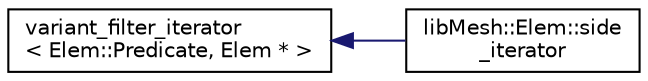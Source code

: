digraph "类继承关系图"
{
 // INTERACTIVE_SVG=YES
  edge [fontname="Helvetica",fontsize="10",labelfontname="Helvetica",labelfontsize="10"];
  node [fontname="Helvetica",fontsize="10",shape=record];
  rankdir="LR";
  Node1 [label="variant_filter_iterator\l\< Elem::Predicate, Elem * \>",height=0.2,width=0.4,color="black", fillcolor="white", style="filled",URL="$classvariant__filter__iterator.html"];
  Node1 -> Node2 [dir="back",color="midnightblue",fontsize="10",style="solid",fontname="Helvetica"];
  Node2 [label="libMesh::Elem::side\l_iterator",height=0.2,width=0.4,color="black", fillcolor="white", style="filled",URL="$structlibMesh_1_1Elem_1_1side__iterator.html",tooltip="The definition of the struct used for iterating over sides. "];
}
